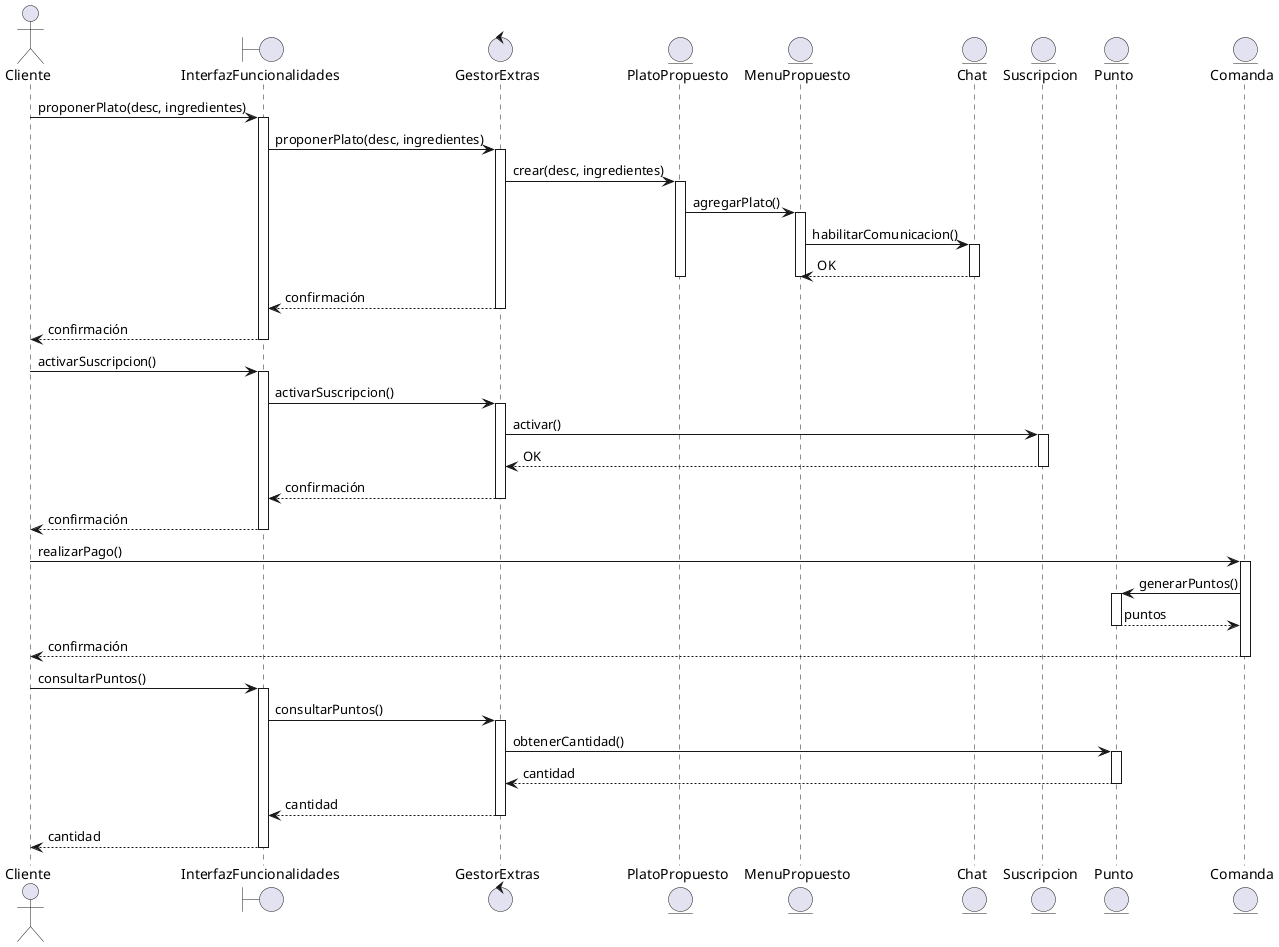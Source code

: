 @startuml

actor Cliente
boundary InterfazFuncionalidades
control GestorExtras
entity PlatoPropuesto
entity MenuPropuesto
entity Chat
entity Suscripcion
entity Punto
entity Comanda

Cliente -> InterfazFuncionalidades : proponerPlato(desc, ingredientes)
activate InterfazFuncionalidades
InterfazFuncionalidades -> GestorExtras : proponerPlato(desc, ingredientes)
activate GestorExtras
GestorExtras -> PlatoPropuesto : crear(desc, ingredientes)
activate PlatoPropuesto
PlatoPropuesto -> MenuPropuesto : agregarPlato()
activate MenuPropuesto
MenuPropuesto -> Chat : habilitarComunicacion()
activate Chat
Chat --> MenuPropuesto : OK
deactivate Chat
deactivate MenuPropuesto
deactivate PlatoPropuesto
GestorExtras --> InterfazFuncionalidades : confirmación
deactivate GestorExtras
InterfazFuncionalidades --> Cliente : confirmación
deactivate InterfazFuncionalidades

Cliente -> InterfazFuncionalidades : activarSuscripcion()
activate InterfazFuncionalidades
InterfazFuncionalidades -> GestorExtras : activarSuscripcion()
activate GestorExtras
GestorExtras -> Suscripcion : activar()
activate Suscripcion
Suscripcion --> GestorExtras : OK
deactivate Suscripcion
GestorExtras --> InterfazFuncionalidades : confirmación
deactivate GestorExtras
InterfazFuncionalidades --> Cliente : confirmación
deactivate InterfazFuncionalidades

Cliente -> Comanda : realizarPago()
activate Comanda
Comanda -> Punto : generarPuntos()
activate Punto
Punto --> Comanda : puntos
deactivate Punto
Comanda --> Cliente : confirmación
deactivate Comanda

Cliente -> InterfazFuncionalidades : consultarPuntos()
activate InterfazFuncionalidades
InterfazFuncionalidades -> GestorExtras : consultarPuntos()
activate GestorExtras
GestorExtras -> Punto : obtenerCantidad()
activate Punto
Punto --> GestorExtras : cantidad
deactivate Punto
GestorExtras --> InterfazFuncionalidades : cantidad
deactivate GestorExtras
InterfazFuncionalidades --> Cliente : cantidad
deactivate InterfazFuncionalidades

@enduml
